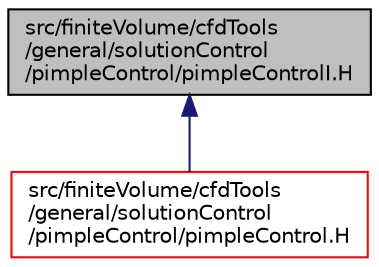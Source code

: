 digraph "src/finiteVolume/cfdTools/general/solutionControl/pimpleControl/pimpleControlI.H"
{
  bgcolor="transparent";
  edge [fontname="Helvetica",fontsize="10",labelfontname="Helvetica",labelfontsize="10"];
  node [fontname="Helvetica",fontsize="10",shape=record];
  Node1 [label="src/finiteVolume/cfdTools\l/general/solutionControl\l/pimpleControl/pimpleControlI.H",height=0.2,width=0.4,color="black", fillcolor="grey75", style="filled", fontcolor="black"];
  Node1 -> Node2 [dir="back",color="midnightblue",fontsize="10",style="solid",fontname="Helvetica"];
  Node2 [label="src/finiteVolume/cfdTools\l/general/solutionControl\l/pimpleControl/pimpleControl.H",height=0.2,width=0.4,color="red",URL="$a05232.html"];
}
